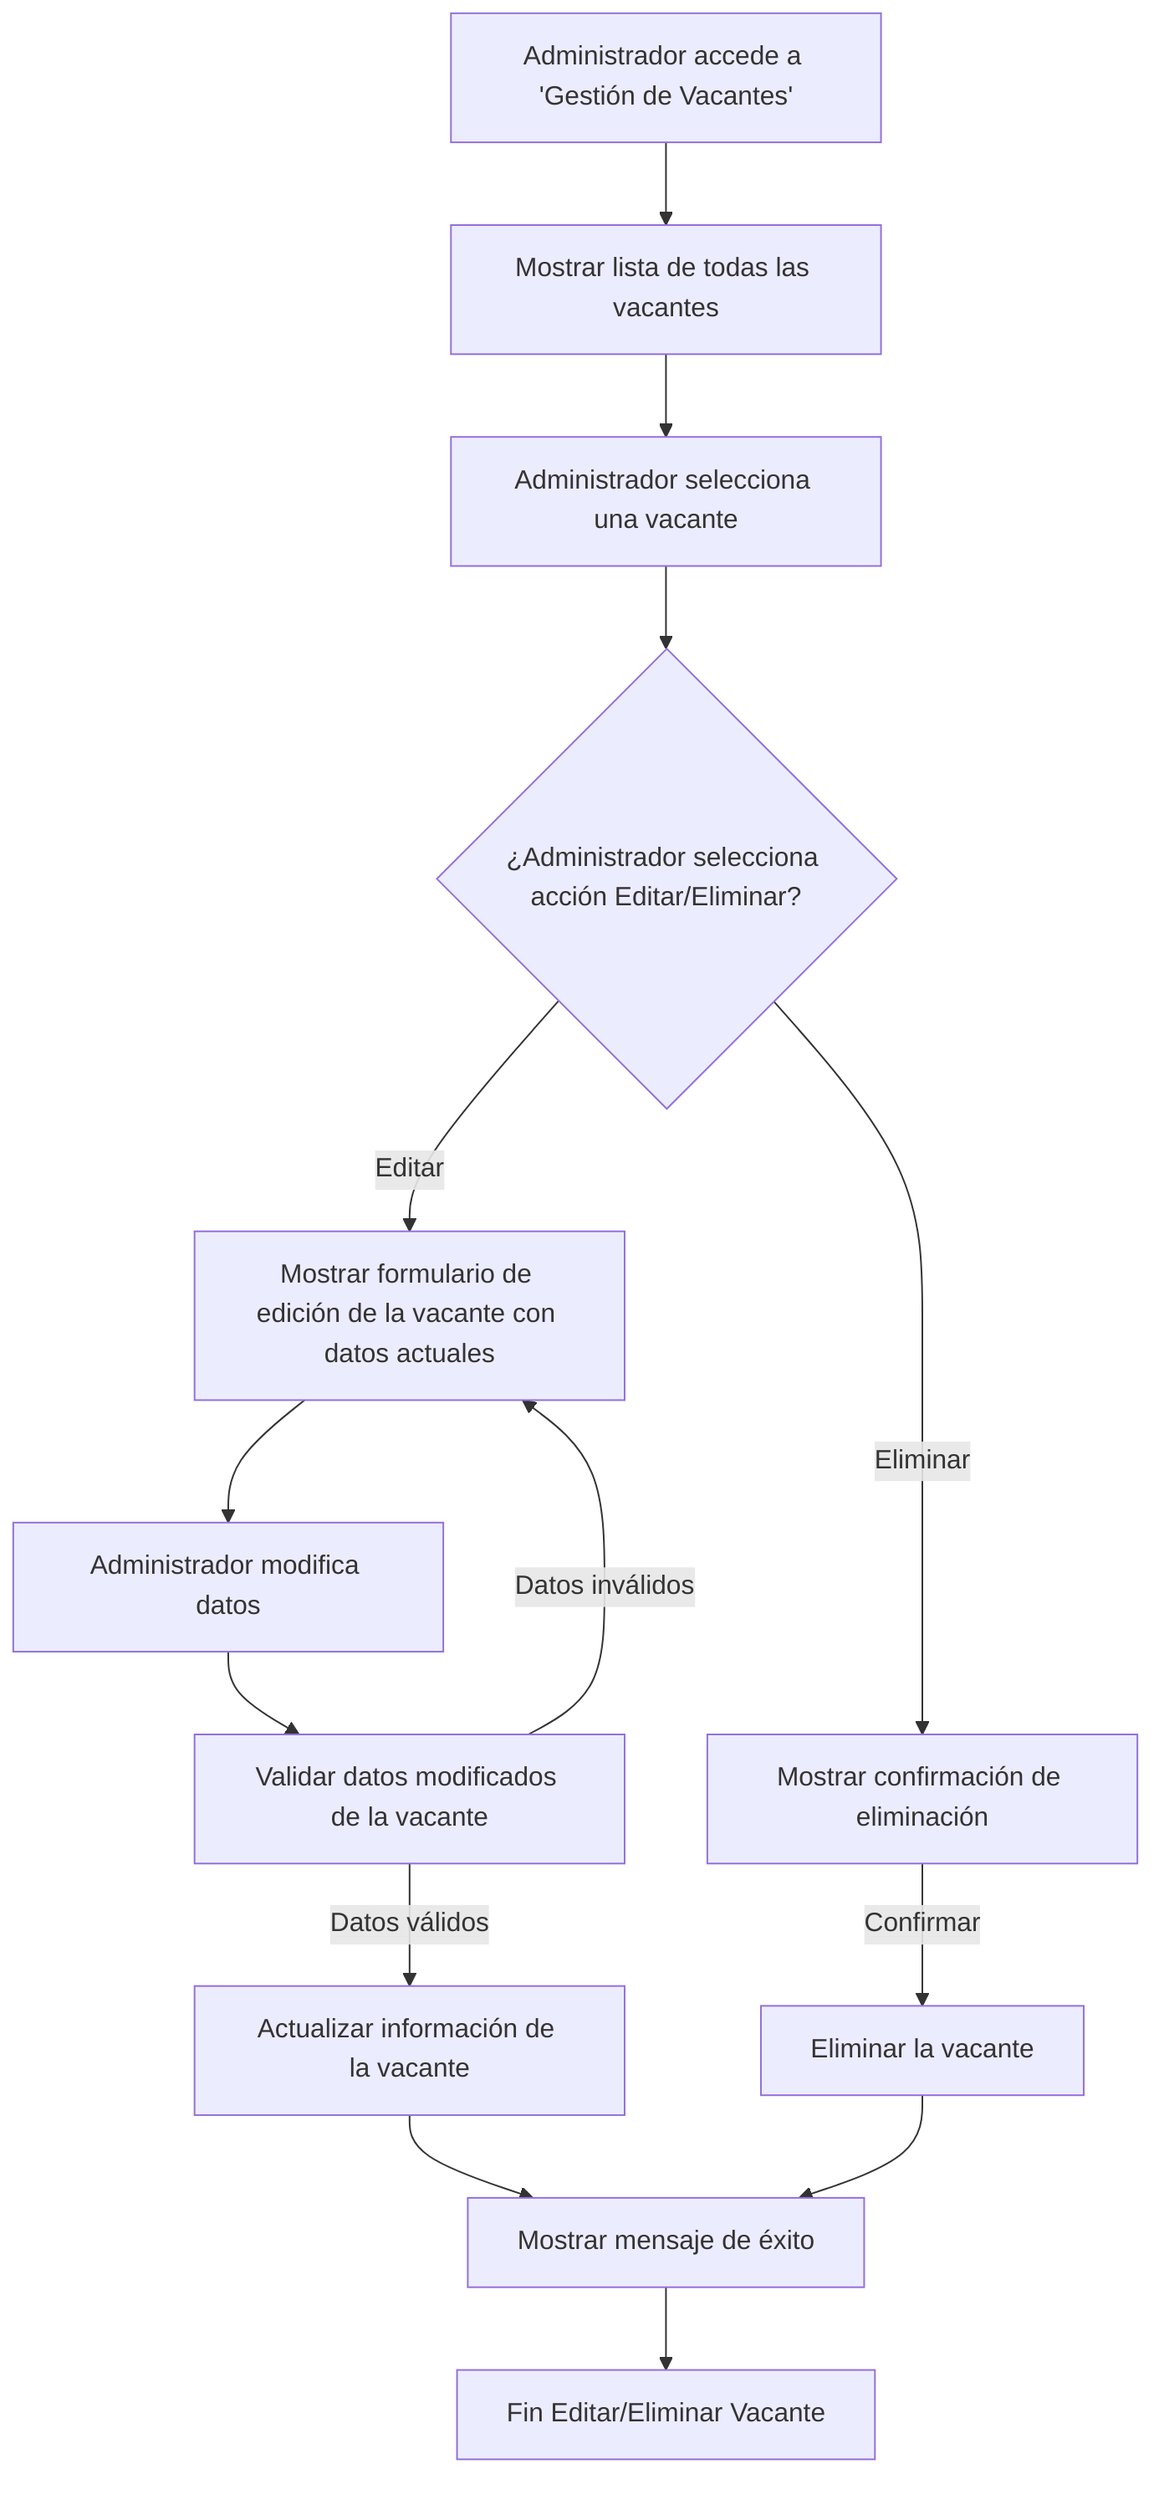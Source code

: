 graph TD
    A[Administrador accede a 'Gestión de Vacantes'] --> B[Mostrar lista de todas las vacantes];
    B --> C[Administrador selecciona una vacante];
    C --> D{¿Administrador selecciona acción Editar/Eliminar?};
    D -- Editar --> E[Mostrar formulario de edición de la vacante con datos actuales];
    E --> F[Administrador modifica datos];
    F --> G[Validar datos modificados de la vacante];
    G -- Datos válidos --> H[Actualizar información de la vacante];
    G -- Datos inválidos --> E;
    D -- Eliminar --> I[Mostrar confirmación de eliminación];
    I -- Confirmar --> J[Eliminar la vacante];
    H --> K[Mostrar mensaje de éxito];
    J --> K;
    K --> L[Fin Editar/Eliminar Vacante];
